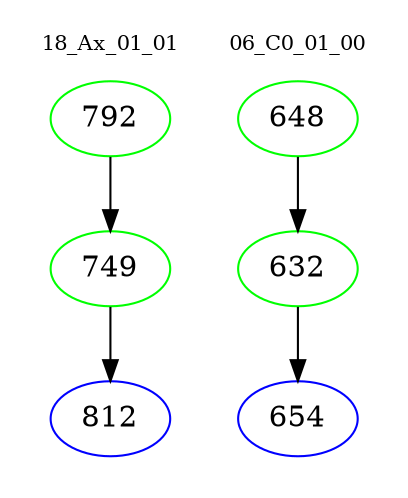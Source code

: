 digraph{
subgraph cluster_0 {
color = white
label = "18_Ax_01_01";
fontsize=10;
T0_792 [label="792", color="green"]
T0_792 -> T0_749 [color="black"]
T0_749 [label="749", color="green"]
T0_749 -> T0_812 [color="black"]
T0_812 [label="812", color="blue"]
}
subgraph cluster_1 {
color = white
label = "06_C0_01_00";
fontsize=10;
T1_648 [label="648", color="green"]
T1_648 -> T1_632 [color="black"]
T1_632 [label="632", color="green"]
T1_632 -> T1_654 [color="black"]
T1_654 [label="654", color="blue"]
}
}
